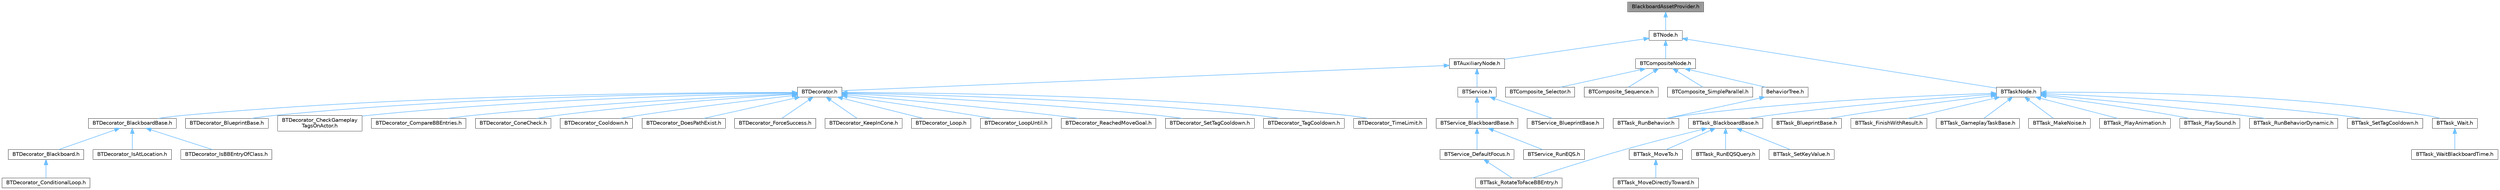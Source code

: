 digraph "BlackboardAssetProvider.h"
{
 // INTERACTIVE_SVG=YES
 // LATEX_PDF_SIZE
  bgcolor="transparent";
  edge [fontname=Helvetica,fontsize=10,labelfontname=Helvetica,labelfontsize=10];
  node [fontname=Helvetica,fontsize=10,shape=box,height=0.2,width=0.4];
  Node1 [id="Node000001",label="BlackboardAssetProvider.h",height=0.2,width=0.4,color="gray40", fillcolor="grey60", style="filled", fontcolor="black",tooltip=" "];
  Node1 -> Node2 [id="edge1_Node000001_Node000002",dir="back",color="steelblue1",style="solid",tooltip=" "];
  Node2 [id="Node000002",label="BTNode.h",height=0.2,width=0.4,color="grey40", fillcolor="white", style="filled",URL="$d2/df3/BTNode_8h.html",tooltip=" "];
  Node2 -> Node3 [id="edge2_Node000002_Node000003",dir="back",color="steelblue1",style="solid",tooltip=" "];
  Node3 [id="Node000003",label="BTAuxiliaryNode.h",height=0.2,width=0.4,color="grey40", fillcolor="white", style="filled",URL="$d3/dfb/BTAuxiliaryNode_8h.html",tooltip=" "];
  Node3 -> Node4 [id="edge3_Node000003_Node000004",dir="back",color="steelblue1",style="solid",tooltip=" "];
  Node4 [id="Node000004",label="BTDecorator.h",height=0.2,width=0.4,color="grey40", fillcolor="white", style="filled",URL="$d3/db9/BTDecorator_8h.html",tooltip=" "];
  Node4 -> Node5 [id="edge4_Node000004_Node000005",dir="back",color="steelblue1",style="solid",tooltip=" "];
  Node5 [id="Node000005",label="BTDecorator_BlackboardBase.h",height=0.2,width=0.4,color="grey40", fillcolor="white", style="filled",URL="$d5/d72/BTDecorator__BlackboardBase_8h.html",tooltip=" "];
  Node5 -> Node6 [id="edge5_Node000005_Node000006",dir="back",color="steelblue1",style="solid",tooltip=" "];
  Node6 [id="Node000006",label="BTDecorator_Blackboard.h",height=0.2,width=0.4,color="grey40", fillcolor="white", style="filled",URL="$dd/d82/BTDecorator__Blackboard_8h.html",tooltip=" "];
  Node6 -> Node7 [id="edge6_Node000006_Node000007",dir="back",color="steelblue1",style="solid",tooltip=" "];
  Node7 [id="Node000007",label="BTDecorator_ConditionalLoop.h",height=0.2,width=0.4,color="grey40", fillcolor="white", style="filled",URL="$d6/d77/BTDecorator__ConditionalLoop_8h.html",tooltip=" "];
  Node5 -> Node8 [id="edge7_Node000005_Node000008",dir="back",color="steelblue1",style="solid",tooltip=" "];
  Node8 [id="Node000008",label="BTDecorator_IsAtLocation.h",height=0.2,width=0.4,color="grey40", fillcolor="white", style="filled",URL="$dd/d6b/BTDecorator__IsAtLocation_8h.html",tooltip=" "];
  Node5 -> Node9 [id="edge8_Node000005_Node000009",dir="back",color="steelblue1",style="solid",tooltip=" "];
  Node9 [id="Node000009",label="BTDecorator_IsBBEntryOfClass.h",height=0.2,width=0.4,color="grey40", fillcolor="white", style="filled",URL="$db/db2/BTDecorator__IsBBEntryOfClass_8h.html",tooltip=" "];
  Node4 -> Node10 [id="edge9_Node000004_Node000010",dir="back",color="steelblue1",style="solid",tooltip=" "];
  Node10 [id="Node000010",label="BTDecorator_BlueprintBase.h",height=0.2,width=0.4,color="grey40", fillcolor="white", style="filled",URL="$db/d39/BTDecorator__BlueprintBase_8h.html",tooltip=" "];
  Node4 -> Node11 [id="edge10_Node000004_Node000011",dir="back",color="steelblue1",style="solid",tooltip=" "];
  Node11 [id="Node000011",label="BTDecorator_CheckGameplay\lTagsOnActor.h",height=0.2,width=0.4,color="grey40", fillcolor="white", style="filled",URL="$d5/deb/BTDecorator__CheckGameplayTagsOnActor_8h.html",tooltip=" "];
  Node4 -> Node12 [id="edge11_Node000004_Node000012",dir="back",color="steelblue1",style="solid",tooltip=" "];
  Node12 [id="Node000012",label="BTDecorator_CompareBBEntries.h",height=0.2,width=0.4,color="grey40", fillcolor="white", style="filled",URL="$d9/d80/BTDecorator__CompareBBEntries_8h.html",tooltip=" "];
  Node4 -> Node13 [id="edge12_Node000004_Node000013",dir="back",color="steelblue1",style="solid",tooltip=" "];
  Node13 [id="Node000013",label="BTDecorator_ConeCheck.h",height=0.2,width=0.4,color="grey40", fillcolor="white", style="filled",URL="$dd/d41/BTDecorator__ConeCheck_8h.html",tooltip=" "];
  Node4 -> Node14 [id="edge13_Node000004_Node000014",dir="back",color="steelblue1",style="solid",tooltip=" "];
  Node14 [id="Node000014",label="BTDecorator_Cooldown.h",height=0.2,width=0.4,color="grey40", fillcolor="white", style="filled",URL="$d5/d82/BTDecorator__Cooldown_8h.html",tooltip=" "];
  Node4 -> Node15 [id="edge14_Node000004_Node000015",dir="back",color="steelblue1",style="solid",tooltip=" "];
  Node15 [id="Node000015",label="BTDecorator_DoesPathExist.h",height=0.2,width=0.4,color="grey40", fillcolor="white", style="filled",URL="$d2/d5c/BTDecorator__DoesPathExist_8h.html",tooltip=" "];
  Node4 -> Node16 [id="edge15_Node000004_Node000016",dir="back",color="steelblue1",style="solid",tooltip=" "];
  Node16 [id="Node000016",label="BTDecorator_ForceSuccess.h",height=0.2,width=0.4,color="grey40", fillcolor="white", style="filled",URL="$d2/dfb/BTDecorator__ForceSuccess_8h.html",tooltip=" "];
  Node4 -> Node17 [id="edge16_Node000004_Node000017",dir="back",color="steelblue1",style="solid",tooltip=" "];
  Node17 [id="Node000017",label="BTDecorator_KeepInCone.h",height=0.2,width=0.4,color="grey40", fillcolor="white", style="filled",URL="$d6/dea/BTDecorator__KeepInCone_8h.html",tooltip=" "];
  Node4 -> Node18 [id="edge17_Node000004_Node000018",dir="back",color="steelblue1",style="solid",tooltip=" "];
  Node18 [id="Node000018",label="BTDecorator_Loop.h",height=0.2,width=0.4,color="grey40", fillcolor="white", style="filled",URL="$d1/ddb/BTDecorator__Loop_8h.html",tooltip=" "];
  Node4 -> Node19 [id="edge18_Node000004_Node000019",dir="back",color="steelblue1",style="solid",tooltip=" "];
  Node19 [id="Node000019",label="BTDecorator_LoopUntil.h",height=0.2,width=0.4,color="grey40", fillcolor="white", style="filled",URL="$d2/d65/BTDecorator__LoopUntil_8h.html",tooltip=" "];
  Node4 -> Node20 [id="edge19_Node000004_Node000020",dir="back",color="steelblue1",style="solid",tooltip=" "];
  Node20 [id="Node000020",label="BTDecorator_ReachedMoveGoal.h",height=0.2,width=0.4,color="grey40", fillcolor="white", style="filled",URL="$da/d7c/BTDecorator__ReachedMoveGoal_8h.html",tooltip=" "];
  Node4 -> Node21 [id="edge20_Node000004_Node000021",dir="back",color="steelblue1",style="solid",tooltip=" "];
  Node21 [id="Node000021",label="BTDecorator_SetTagCooldown.h",height=0.2,width=0.4,color="grey40", fillcolor="white", style="filled",URL="$d9/dfe/BTDecorator__SetTagCooldown_8h.html",tooltip=" "];
  Node4 -> Node22 [id="edge21_Node000004_Node000022",dir="back",color="steelblue1",style="solid",tooltip=" "];
  Node22 [id="Node000022",label="BTDecorator_TagCooldown.h",height=0.2,width=0.4,color="grey40", fillcolor="white", style="filled",URL="$d0/d4a/BTDecorator__TagCooldown_8h.html",tooltip=" "];
  Node4 -> Node23 [id="edge22_Node000004_Node000023",dir="back",color="steelblue1",style="solid",tooltip=" "];
  Node23 [id="Node000023",label="BTDecorator_TimeLimit.h",height=0.2,width=0.4,color="grey40", fillcolor="white", style="filled",URL="$d4/dc0/BTDecorator__TimeLimit_8h.html",tooltip=" "];
  Node3 -> Node24 [id="edge23_Node000003_Node000024",dir="back",color="steelblue1",style="solid",tooltip=" "];
  Node24 [id="Node000024",label="BTService.h",height=0.2,width=0.4,color="grey40", fillcolor="white", style="filled",URL="$d8/d95/BTService_8h.html",tooltip=" "];
  Node24 -> Node25 [id="edge24_Node000024_Node000025",dir="back",color="steelblue1",style="solid",tooltip=" "];
  Node25 [id="Node000025",label="BTService_BlackboardBase.h",height=0.2,width=0.4,color="grey40", fillcolor="white", style="filled",URL="$dd/db9/BTService__BlackboardBase_8h.html",tooltip=" "];
  Node25 -> Node26 [id="edge25_Node000025_Node000026",dir="back",color="steelblue1",style="solid",tooltip=" "];
  Node26 [id="Node000026",label="BTService_DefaultFocus.h",height=0.2,width=0.4,color="grey40", fillcolor="white", style="filled",URL="$d4/d17/BTService__DefaultFocus_8h.html",tooltip=" "];
  Node26 -> Node27 [id="edge26_Node000026_Node000027",dir="back",color="steelblue1",style="solid",tooltip=" "];
  Node27 [id="Node000027",label="BTTask_RotateToFaceBBEntry.h",height=0.2,width=0.4,color="grey40", fillcolor="white", style="filled",URL="$d3/d07/BTTask__RotateToFaceBBEntry_8h.html",tooltip=" "];
  Node25 -> Node28 [id="edge27_Node000025_Node000028",dir="back",color="steelblue1",style="solid",tooltip=" "];
  Node28 [id="Node000028",label="BTService_RunEQS.h",height=0.2,width=0.4,color="grey40", fillcolor="white", style="filled",URL="$d9/d8e/BTService__RunEQS_8h.html",tooltip=" "];
  Node24 -> Node29 [id="edge28_Node000024_Node000029",dir="back",color="steelblue1",style="solid",tooltip=" "];
  Node29 [id="Node000029",label="BTService_BlueprintBase.h",height=0.2,width=0.4,color="grey40", fillcolor="white", style="filled",URL="$d0/dd7/BTService__BlueprintBase_8h.html",tooltip=" "];
  Node2 -> Node30 [id="edge29_Node000002_Node000030",dir="back",color="steelblue1",style="solid",tooltip=" "];
  Node30 [id="Node000030",label="BTCompositeNode.h",height=0.2,width=0.4,color="grey40", fillcolor="white", style="filled",URL="$db/d01/BTCompositeNode_8h.html",tooltip=" "];
  Node30 -> Node31 [id="edge30_Node000030_Node000031",dir="back",color="steelblue1",style="solid",tooltip=" "];
  Node31 [id="Node000031",label="BTComposite_Selector.h",height=0.2,width=0.4,color="grey40", fillcolor="white", style="filled",URL="$d3/daa/BTComposite__Selector_8h.html",tooltip=" "];
  Node30 -> Node32 [id="edge31_Node000030_Node000032",dir="back",color="steelblue1",style="solid",tooltip=" "];
  Node32 [id="Node000032",label="BTComposite_Sequence.h",height=0.2,width=0.4,color="grey40", fillcolor="white", style="filled",URL="$d0/d10/BTComposite__Sequence_8h.html",tooltip=" "];
  Node30 -> Node33 [id="edge32_Node000030_Node000033",dir="back",color="steelblue1",style="solid",tooltip=" "];
  Node33 [id="Node000033",label="BTComposite_SimpleParallel.h",height=0.2,width=0.4,color="grey40", fillcolor="white", style="filled",URL="$dc/dc6/BTComposite__SimpleParallel_8h.html",tooltip=" "];
  Node30 -> Node34 [id="edge33_Node000030_Node000034",dir="back",color="steelblue1",style="solid",tooltip=" "];
  Node34 [id="Node000034",label="BehaviorTree.h",height=0.2,width=0.4,color="grey40", fillcolor="white", style="filled",URL="$db/db6/BehaviorTree_8h.html",tooltip=" "];
  Node34 -> Node35 [id="edge34_Node000034_Node000035",dir="back",color="steelblue1",style="solid",tooltip=" "];
  Node35 [id="Node000035",label="BTTask_RunBehavior.h",height=0.2,width=0.4,color="grey40", fillcolor="white", style="filled",URL="$df/def/BTTask__RunBehavior_8h.html",tooltip=" "];
  Node2 -> Node36 [id="edge35_Node000002_Node000036",dir="back",color="steelblue1",style="solid",tooltip=" "];
  Node36 [id="Node000036",label="BTTaskNode.h",height=0.2,width=0.4,color="grey40", fillcolor="white", style="filled",URL="$d2/d10/BTTaskNode_8h.html",tooltip=" "];
  Node36 -> Node37 [id="edge36_Node000036_Node000037",dir="back",color="steelblue1",style="solid",tooltip=" "];
  Node37 [id="Node000037",label="BTTask_BlackboardBase.h",height=0.2,width=0.4,color="grey40", fillcolor="white", style="filled",URL="$dc/d82/BTTask__BlackboardBase_8h.html",tooltip=" "];
  Node37 -> Node38 [id="edge37_Node000037_Node000038",dir="back",color="steelblue1",style="solid",tooltip=" "];
  Node38 [id="Node000038",label="BTTask_MoveTo.h",height=0.2,width=0.4,color="grey40", fillcolor="white", style="filled",URL="$d7/d8b/BTTask__MoveTo_8h.html",tooltip=" "];
  Node38 -> Node39 [id="edge38_Node000038_Node000039",dir="back",color="steelblue1",style="solid",tooltip=" "];
  Node39 [id="Node000039",label="BTTask_MoveDirectlyToward.h",height=0.2,width=0.4,color="grey40", fillcolor="white", style="filled",URL="$d8/dac/BTTask__MoveDirectlyToward_8h.html",tooltip=" "];
  Node37 -> Node27 [id="edge39_Node000037_Node000027",dir="back",color="steelblue1",style="solid",tooltip=" "];
  Node37 -> Node40 [id="edge40_Node000037_Node000040",dir="back",color="steelblue1",style="solid",tooltip=" "];
  Node40 [id="Node000040",label="BTTask_RunEQSQuery.h",height=0.2,width=0.4,color="grey40", fillcolor="white", style="filled",URL="$d2/d3f/BTTask__RunEQSQuery_8h.html",tooltip=" "];
  Node37 -> Node41 [id="edge41_Node000037_Node000041",dir="back",color="steelblue1",style="solid",tooltip=" "];
  Node41 [id="Node000041",label="BTTask_SetKeyValue.h",height=0.2,width=0.4,color="grey40", fillcolor="white", style="filled",URL="$df/d17/BTTask__SetKeyValue_8h.html",tooltip=" "];
  Node36 -> Node42 [id="edge42_Node000036_Node000042",dir="back",color="steelblue1",style="solid",tooltip=" "];
  Node42 [id="Node000042",label="BTTask_BlueprintBase.h",height=0.2,width=0.4,color="grey40", fillcolor="white", style="filled",URL="$d8/d13/BTTask__BlueprintBase_8h.html",tooltip=" "];
  Node36 -> Node43 [id="edge43_Node000036_Node000043",dir="back",color="steelblue1",style="solid",tooltip=" "];
  Node43 [id="Node000043",label="BTTask_FinishWithResult.h",height=0.2,width=0.4,color="grey40", fillcolor="white", style="filled",URL="$dd/dbf/BTTask__FinishWithResult_8h.html",tooltip=" "];
  Node36 -> Node44 [id="edge44_Node000036_Node000044",dir="back",color="steelblue1",style="solid",tooltip=" "];
  Node44 [id="Node000044",label="BTTask_GameplayTaskBase.h",height=0.2,width=0.4,color="grey40", fillcolor="white", style="filled",URL="$df/d1a/BTTask__GameplayTaskBase_8h.html",tooltip=" "];
  Node36 -> Node45 [id="edge45_Node000036_Node000045",dir="back",color="steelblue1",style="solid",tooltip=" "];
  Node45 [id="Node000045",label="BTTask_MakeNoise.h",height=0.2,width=0.4,color="grey40", fillcolor="white", style="filled",URL="$d8/d21/BTTask__MakeNoise_8h.html",tooltip=" "];
  Node36 -> Node46 [id="edge46_Node000036_Node000046",dir="back",color="steelblue1",style="solid",tooltip=" "];
  Node46 [id="Node000046",label="BTTask_PlayAnimation.h",height=0.2,width=0.4,color="grey40", fillcolor="white", style="filled",URL="$db/d8d/BTTask__PlayAnimation_8h.html",tooltip=" "];
  Node36 -> Node47 [id="edge47_Node000036_Node000047",dir="back",color="steelblue1",style="solid",tooltip=" "];
  Node47 [id="Node000047",label="BTTask_PlaySound.h",height=0.2,width=0.4,color="grey40", fillcolor="white", style="filled",URL="$d8/d54/BTTask__PlaySound_8h.html",tooltip=" "];
  Node36 -> Node35 [id="edge48_Node000036_Node000035",dir="back",color="steelblue1",style="solid",tooltip=" "];
  Node36 -> Node48 [id="edge49_Node000036_Node000048",dir="back",color="steelblue1",style="solid",tooltip=" "];
  Node48 [id="Node000048",label="BTTask_RunBehaviorDynamic.h",height=0.2,width=0.4,color="grey40", fillcolor="white", style="filled",URL="$db/d75/BTTask__RunBehaviorDynamic_8h.html",tooltip=" "];
  Node36 -> Node49 [id="edge50_Node000036_Node000049",dir="back",color="steelblue1",style="solid",tooltip=" "];
  Node49 [id="Node000049",label="BTTask_SetTagCooldown.h",height=0.2,width=0.4,color="grey40", fillcolor="white", style="filled",URL="$d7/d84/BTTask__SetTagCooldown_8h.html",tooltip=" "];
  Node36 -> Node50 [id="edge51_Node000036_Node000050",dir="back",color="steelblue1",style="solid",tooltip=" "];
  Node50 [id="Node000050",label="BTTask_Wait.h",height=0.2,width=0.4,color="grey40", fillcolor="white", style="filled",URL="$d6/d5f/BTTask__Wait_8h.html",tooltip=" "];
  Node50 -> Node51 [id="edge52_Node000050_Node000051",dir="back",color="steelblue1",style="solid",tooltip=" "];
  Node51 [id="Node000051",label="BTTask_WaitBlackboardTime.h",height=0.2,width=0.4,color="grey40", fillcolor="white", style="filled",URL="$d5/d02/BTTask__WaitBlackboardTime_8h.html",tooltip=" "];
}
